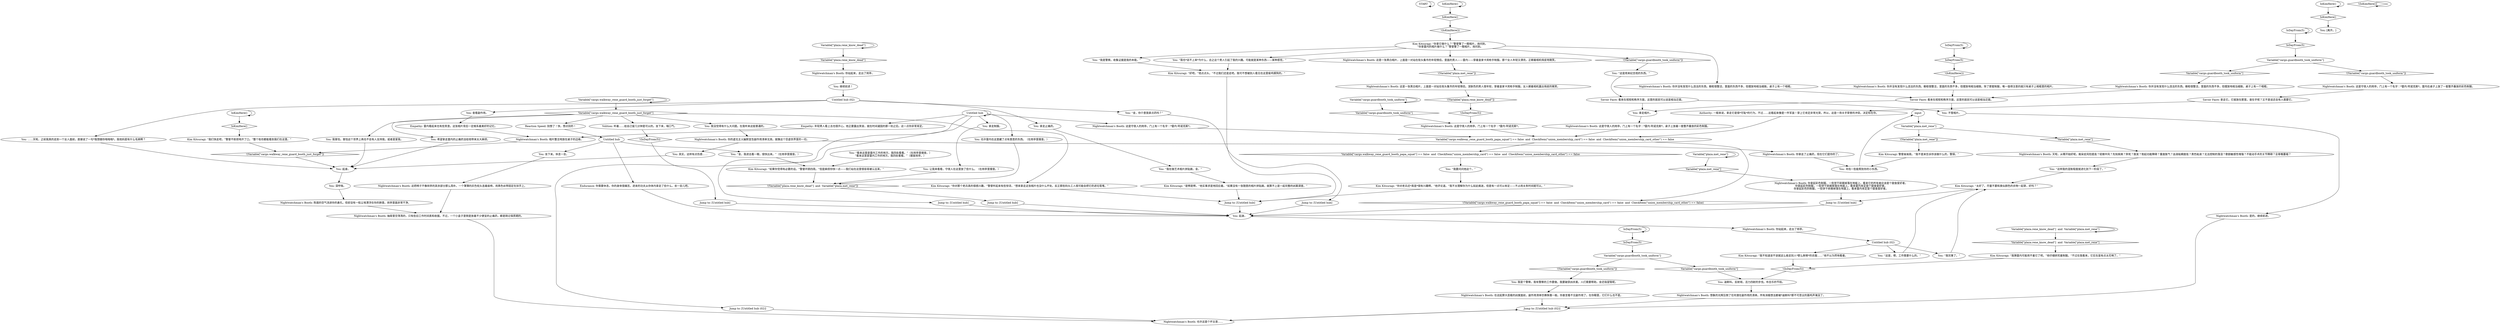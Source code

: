 # CARGO / NIGHT WATCHMAN BOOTH
# René's booth dialogue shall be in here
# ==================================================
digraph G {
	  0 [label="START"];
	  1 [label="input"];
	  2 [label="Nightwatchman's Booth: 抽屉里空荡荡的，只有些旧工作时间表和收据。不过，一个小盒子里倒是放着不少便宜的止痛药，都是刚过保质期的。"];
	  3 [label="Untitled hub"];
	  4 [label="Variable[\"cargo.walkway_rene_guard_booth_just_forget\"]"];
	  5 [label="Variable[\"cargo.walkway_rene_guard_booth_just_forget\"]", shape=diamond];
	  6 [label="!(Variable[\"cargo.walkway_rene_guard_booth_just_forget\"])", shape=diamond];
	  7 [label="Jump to: [Untitled hub]"];
	  8 [label="Nightwatchman's Booth: 你并没有发现什么违法的东西。橱柜很整洁，里面的东西不多，但摆放地相当细致。桌子上有一个相框。"];
	  9 [label="You: “这是用来纪念他的东西。”"];
	  10 [label="Nightwatchman's Booth: 这是守夜人的岗亭。门上有一个名字：*雷内·阿诺克斯*。桌子上放着一套整齐叠放的彩色制服。"];
	  11 [label="Variable[\"plaza.met_rene\"]"];
	  12 [label="Variable[\"plaza.met_rene\"]", shape=diamond];
	  13 [label="!(Variable[\"plaza.met_rene\"])", shape=diamond];
	  14 [label="Empathy: 雷内看起来也有些笑意。这张相片背后一定维系着美好的记忆。"];
	  15 [label="Nightwatchman's Booth: 天啦，从哪开始好呢。痴呆症风险提高？轻微中风？先知疾病？猝死？脱发？勃起功能障碍？重度胀气？血液粘稠度低？黑色粘液？无法控制的落泪？歌剧敏感性增强？不能动手术的关节障碍？全脊椎萎缩？"];
	  16 [label="IsDayFrom(5)"];
	  17 [label="IsDayFrom(5)", shape=diamond];
	  18 [label="!(IsDayFrom(5))", shape=diamond];
	  19 [label="Untitled hub (02)"];
	  20 [label="Jump to: [Untitled hub]"];
	  21 [label="Kim Kitsuragi: 警督耸耸肩。“我不是来告诉你该做什么的，警探。”"];
	  22 [label="IsDayFrom(5)"];
	  23 [label="IsDayFrom(5)", shape=diamond];
	  24 [label="!(IsDayFrom(5))", shape=diamond];
	  25 [label="Savoir Faire: 看来在规矩和秩序方面，这里的居民可以说是相当迂腐。"];
	  26 [label="Variable[\"plaza.rene_know_dead\"]"];
	  27 [label="Variable[\"plaza.rene_know_dead\"]", shape=diamond];
	  28 [label="!(Variable[\"plaza.rene_know_dead\"])", shape=diamond];
	  29 [label="Empathy: 年轻男人看上去也很开心。他正要露出笑容，就在时间凝固的那一刻之后。这一点你非常肯定。"];
	  30 [label="You: 坐下来。休息一会。"];
	  31 [label="You: 深呼吸。"];
	  32 [label="Nightwatchman's Booth: 你站起来，走出了岗亭。"];
	  33 [label="Nightwatchman's Booth: 你站起来，走出了岗亭。"];
	  34 [label="Savoir Faire: 看来在规矩和秩序方面，这里的居民可以说是相当迂腐。"];
	  35 [label="Kim Kitsuragi: “你对那个老兵真的很感兴趣，”警督听起来有些惊讶。“想来拿走这张相片也没什么坏处。反正那些码头工人很可能会把它扔进垃圾堆。”"];
	  36 [label="You: 我没觉得有什么大问题。在我听来这挺普通的。"];
	  37 [label="You: 我是个警察。我有警察的工作要做。我要破获凶杀案。人们需要帮助。金还指望我呢。"];
	  38 [label="Nightwatchman's Booth: 这是守夜人的岗亭。门上有一个名字：*雷内·阿诺克斯*。雷内在桌子上放了一套整齐叠放的彩色制服。"];
	  39 [label="Nightwatchman's Booth: 你并没有发现什么违法的东西。橱柜很整洁，里面的东西不多，但摆放地相当细致。除了那套制服，唯一值得注意的就只有桌子上相框里的相片。"];
	  40 [label="Nightwatchman's Booth: 你拿起彩色制服，一些饼干碎屑掉落在地板上。看来它的所有者应该是个甜食爱好者。\n你拿起彩色制服，一些饼干碎屑掉落在地面上。看来雷内肯定是个甜食爱好者。\n你拿起彩色的制服，一些饼干碎屑掉落在地面上。看来雷内肯定是个甜食爱好者。"];
	  41 [label="Nightwatchman's Booth: 这是一张黑白相片，上面是一对站在街头集市的年轻情侣。里面的男人——雷内——穿着皇家卡宾枪手制服。那个女人年轻又漂亮，正朝着相机俏皮地微笑。"];
	  42 [label="You: “我要问问他这个。”"];
	  43 [label="Volition: 听着……给自己留几分钟是可以的。坐下来，喘口气。"];
	  44 [label="You: 迪斯科。反射球。活力四射的步伐。布吉乐的节拍。"];
	  45 [label="Nightwatchman's Booth: 这是守夜人的岗亭。门上有一个名字：*雷内·阿诺克斯*。"];
	  46 [label="You: 也许雷内在这里藏了点有意思的东西。（在岗亭里搜查。）"];
	  47 [label="You: [离开。]"];
	  48 [label="Variable[\"plaza.rene_know_dead\"]  and  Variable[\"plaza.met_rene\"]"];
	  49 [label="Variable[\"plaza.rene_know_dead\"]  and  Variable[\"plaza.met_rene\"]", shape=diamond];
	  50 [label="!(Variable[\"plaza.rene_know_dead\"]  and  Variable[\"plaza.met_rene\"])", shape=diamond];
	  51 [label="IsDayFrom(5)"];
	  52 [label="IsDayFrom(5)", shape=diamond];
	  53 [label="!(IsDayFrom(5))", shape=diamond];
	  54 [label="Endurance: 你需要休息。你的身体很痛苦。进来的功夫从你体内拿走了些什么。坐一会儿吧。"];
	  55 [label="You: 起身。"];
	  56 [label="Nightwatchman's Booth: 也许这是个坏主意……"];
	  57 [label="Untitled hub (02)"];
	  58 [label="Nightwatchman's Booth: 是的。继续前进。"];
	  59 [label="IsKimHere()"];
	  60 [label="IsKimHere()", shape=diamond];
	  61 [label="!(IsKimHere())", shape=diamond];
	  62 [label="Nightwatchman's Booth: 相片整洁地放在桌子的边缘。"];
	  63 [label="IsKimHere()"];
	  64 [label="IsKimHere()", shape=diamond];
	  65 [label="!(IsKimHere())", shape=diamond];
	  66 [label="Kim Kitsuragi: “你拿它做什么？”警督瞥了一眼相片，询问到。\n“你拿雷内的相片做什么？”警督瞥了一眼相片，询问到。"];
	  67 [label="Jump to: [Untitled hub]"];
	  68 [label="Kim Kitsuragi: “我不知道该不该就这么偷走别人*那么鲜艳*的衣服……”他不以为然地看着。"];
	  69 [label="You: “这样我的混账程度就进化到下一阶段了。”"];
	  70 [label="Reaction Speed: 别想了！快，想点别的！"];
	  71 [label="You: ……天啦，之前我真的走到一个女人面前，直接说了一句*我想跟你啪啪啪*。我他妈是有什么毛病啊？"];
	  72 [label="You: 起身。"];
	  73 [label="Untitled hub"];
	  74 [label="You: “金，我进去看一眼，很快出来。”（在岗亭里搜查。）"];
	  75 [label="You: 寻找一些能帮到你的小东西。"];
	  76 [label="Jump to: [Untitled hub (02)]"];
	  77 [label="You: 让我来看看，守夜人在这里放了些什么。（在岗亭里搜查。）"];
	  78 [label="IsKimHere()"];
	  79 [label="IsKimHere()", shape=diamond];
	  80 [label="!(IsKimHere())", shape=diamond];
	  81 [label="Variable[\"cargo.guardbooth_took_uniform\"]"];
	  82 [label="Variable[\"cargo.guardbooth_took_uniform\"]", shape=diamond];
	  83 [label="!(Variable[\"cargo.guardbooth_took_uniform\"])", shape=diamond];
	  84 [label="You: “我在做艺术相片拼贴画，金。”"];
	  85 [label="Nightwatchman's Booth: 你拿走了止痛药，现在它们是你的了。"];
	  86 [label="You: 继续前进！"];
	  87 [label="Jump to: [Untitled hub]"];
	  88 [label="You: “看来这里是雷内工作的地方。我四处看看。”（在岗亭里搜查。）\n“看来这里是雷内工作的地方。我四处看看。”（搜查岗亭。）"];
	  89 [label="You: 不管相片。"];
	  90 [label="Jump to: [Untitled hub]"];
	  91 [label="Variable[\"cargo.walkway_rene_guard_booth_papa_squat\"] == false  and  CheckItem(\"union_membership_card\") == false  and  CheckItem(\"union_membership_card_other\") == false"];
	  92 [label="Variable[\"cargo.walkway_rene_guard_booth_papa_squat\"] == false  and  CheckItem(\"union_membership_card\") == false  and  CheckItem(\"union_membership_card_other\") == false", shape=diamond];
	  93 [label="!(Variable[\"cargo.walkway_rene_guard_booth_papa_squat\"] == false  and  CheckItem(\"union_membership_card\") == false  and  CheckItem(\"union_membership_card_other\") == false)", shape=diamond];
	  94 [label="You: 拿走止痛药。"];
	  95 [label="Nightwatchman's Booth: 陈腐的空气流进你的鼻孔。但却没有一粒尘埃漂浮在你的肺里。岗亭里面非常干净。"];
	  96 [label="Jump to: [Untitled hub (02)]"];
	  97 [label="You: “我完事了。”"];
	  98 [label="Nightwatchman's Booth: 你并没有发现什么违法的东西。橱柜很整洁，里面的东西不多，但摆放地相当细致。桌子上有一个相框。"];
	  99 [label="Variable[\"plaza.met_rene\"]"];
	  100 [label="Variable[\"plaza.met_rene\"]", shape=diamond];
	  101 [label="!(Variable[\"plaza.met_rene\"])", shape=diamond];
	  102 [label="Nightwatchman's Booth: 这是一张黑白相片，上面是一对站在街头集市的年轻情侣。深肤色的男人很年轻，穿着皇家卡宾枪手制服。女人朝着相机露出俏皮的微笑。"];
	  103 [label="Kim Kitsuragi: “我们快走吧，”警督不耐烦地开了口。“整个街坊都能看到我们在这里。”"];
	  104 [label="You: “金，你介意我拿点药吗？”"];
	  105 [label="You: 希望拿走雷内的止痛药没给他带来太大麻烦。"];
	  106 [label="You: 我害怕，害怕这个世界上再也不会有人支持我，或者是爱我。"];
	  107 [label="Nightwatchman's Booth: 你的虚无主义幽默宣告副作用清单无效。就像这个空虚世界里的一切。"];
	  108 [label="Kim Kitsuragi: “如果你觉得有必要的话。”警督环顾四周。“但是麻烦你快一点——我们站在这里很容易被认出来。”"];
	  109 [label="Kim Kitsuragi: “我猜雷内可能用不着它了吧。”他仔细研究着制服。“不过在我看来，它实在是有点太花哨了。”"];
	  110 [label="You: “这是，嗯，工作需要什么的。”"];
	  111 [label="Savoir Faire: 拿走它。它就放在那里。谁在乎呢？又不是说还会有人需要它。"];
	  112 [label="Variable[\"cargo.guardbooth_took_uniform\"]"];
	  113 [label="Variable[\"cargo.guardbooth_took_uniform\"]", shape=diamond];
	  114 [label="!(Variable[\"cargo.guardbooth_took_uniform\"])", shape=diamond];
	  115 [label="Nightwatchman's Booth: 在这起罪大恶极的凶案面前，副作用清单仿佛侏儒一般。你甚至看不见副作用了。在你眼里，它们什么也不是。"];
	  116 [label="You: 其实，这样有点伤感……"];
	  117 [label="Nightwatchman's Booth: 这是守夜人的岗亭。门上有一个名字：*雷内·阿诺克斯*。"];
	  118 [label="Variable[\"cargo.guardbooth_took_uniform\"]"];
	  119 [label="Variable[\"cargo.guardbooth_took_uniform\"]", shape=diamond];
	  120 [label="!(Variable[\"cargo.guardbooth_took_uniform\"])", shape=diamond];
	  121 [label="Kim Kitsuragi: “好吧。”他点点头。“不过我们还是走吧。我可不想被别人看见在这里偷鸡摸狗的。”"];
	  122 [label="Jump to: [Untitled hub]"];
	  123 [label="Nightwatchman's Booth: 这把椅子不像岗亭的其余部分那么简朴。一个薄薄的灰色枕头连着座椅，用黑色丝带固定在扶手上。"];
	  124 [label="You: “我是警察。收集证据是我的本能。”"];
	  125 [label="You: “我也*说不上来*为什么，总之这个男人引起了我的兴趣。可能就是某种东西——某种感觉。”"];
	  126 [label="Authority: 一般来说，拿走它是很*可耻*的行为。不过……这看起来像是一件军装！穿上它肯定非常光荣。所以，这是一场关乎荣誉的冲突。决定权在你。"];
	  127 [label="Kim Kitsuragi: “你对老兵还*真是*很有兴趣啊，”他评论道。“我不太理解你为什么如此痴迷，但是有一点可以肯定——不占用太多时间就可以。”"];
	  128 [label="You: 查看副作用。"];
	  129 [label="Nightwatchman's Booth: 想象的光辉压倒了任何潜在副作用的清单。所有消极想法都被*迪斯科*那不可思议的轰鸣声淹没了。"];
	  130 [label="You: 拿走制服。"];
	  131 [label="You: 拿走相片。"];
	  132 [label="Kim Kitsuragi: “是啊是啊，”他实事求是地回应着。“如果没有一张随意的相片拼贴画，就算不上是一起完整的凶案调查。”"];
	  133 [label="Kim Kitsuragi: “太好了。尽量不要和类似颜色的衣物一起穿，好吗？”"];
	  0 -> 0
	  1 -> 99
	  2 -> 56
	  3 -> 54
	  3 -> 74
	  3 -> 30
	  4 -> 4
	  4 -> 5
	  5 -> 35
	  5 -> 36
	  5 -> 70
	  5 -> 105
	  5 -> 106
	  5 -> 43
	  6 -> 55
	  7 -> 72
	  8 -> 25
	  9 -> 34
	  10 -> 91
	  11 -> 11
	  11 -> 12
	  12 -> 40
	  13 -> 102
	  14 -> 62
	  15 -> 69
	  16 -> 16
	  16 -> 17
	  17 -> 118
	  18 -> 44
	  19 -> 97
	  19 -> 68
	  19 -> 110
	  20 -> 72
	  21 -> 75
	  22 -> 22
	  22 -> 23
	  23 -> 80
	  24 -> 117
	  25 -> 89
	  25 -> 131
	  26 -> 26
	  26 -> 27
	  27 -> 33
	  28 -> 24
	  29 -> 62
	  30 -> 123
	  31 -> 95
	  32 -> 19
	  33 -> 86
	  34 -> 89
	  34 -> 131
	  35 -> 90
	  36 -> 107
	  37 -> 115
	  38 -> 111
	  39 -> 25
	  40 -> 122
	  41 -> 13
	  42 -> 127
	  43 -> 53
	  44 -> 129
	  45 -> 91
	  46 -> 50
	  48 -> 48
	  48 -> 49
	  49 -> 109
	  50 -> 67
	  51 -> 51
	  51 -> 52
	  52 -> 112
	  53 -> 7
	  54 -> 72
	  55 -> 31
	  56 -> 96
	  57 -> 104
	  57 -> 128
	  57 -> 94
	  57 -> 71
	  58 -> 96
	  59 -> 59
	  59 -> 60
	  60 -> 103
	  61 -> 61
	  62 -> 6
	  63 -> 64
	  63 -> 63
	  64 -> 65
	  65 -> 66
	  66 -> 8
	  66 -> 41
	  66 -> 83
	  66 -> 124
	  66 -> 125
	  67 -> 72
	  68 -> 18
	  69 -> 133
	  70 -> 3
	  71 -> 55
	  72 -> 32
	  73 -> 130
	  73 -> 73
	  73 -> 76
	  73 -> 45
	  73 -> 46
	  73 -> 87
	  73 -> 29
	  74 -> 108
	  75 -> 1
	  76 -> 56
	  77 -> 50
	  78 -> 78
	  78 -> 79
	  79 -> 47
	  80 -> 39
	  81 -> 81
	  81 -> 82
	  82 -> 117
	  83 -> 9
	  84 -> 132
	  85 -> 75
	  86 -> 57
	  87 -> 72
	  88 -> 108
	  89 -> 58
	  90 -> 72
	  91 -> 92
	  91 -> 93
	  92 -> 42
	  93 -> 72
	  94 -> 84
	  95 -> 2
	  96 -> 56
	  97 -> 133
	  98 -> 25
	  99 -> 100
	  99 -> 101
	  100 -> 15
	  101 -> 21
	  102 -> 28
	  103 -> 6
	  104 -> 20
	  105 -> 55
	  106 -> 55
	  107 -> 116
	  107 -> 85
	  108 -> 50
	  109 -> 18
	  110 -> 133
	  111 -> 126
	  112 -> 113
	  112 -> 114
	  113 -> 98
	  114 -> 38
	  115 -> 96
	  116 -> 55
	  117 -> 91
	  118 -> 120
	  118 -> 119
	  119 -> 44
	  120 -> 37
	  121 -> 90
	  122 -> 72
	  123 -> 2
	  124 -> 121
	  125 -> 121
	  126 -> 91
	  127 -> 90
	  128 -> 14
	  129 -> 96
	  130 -> 77
	  131 -> 10
	  132 -> 90
	  133 -> 122
}

